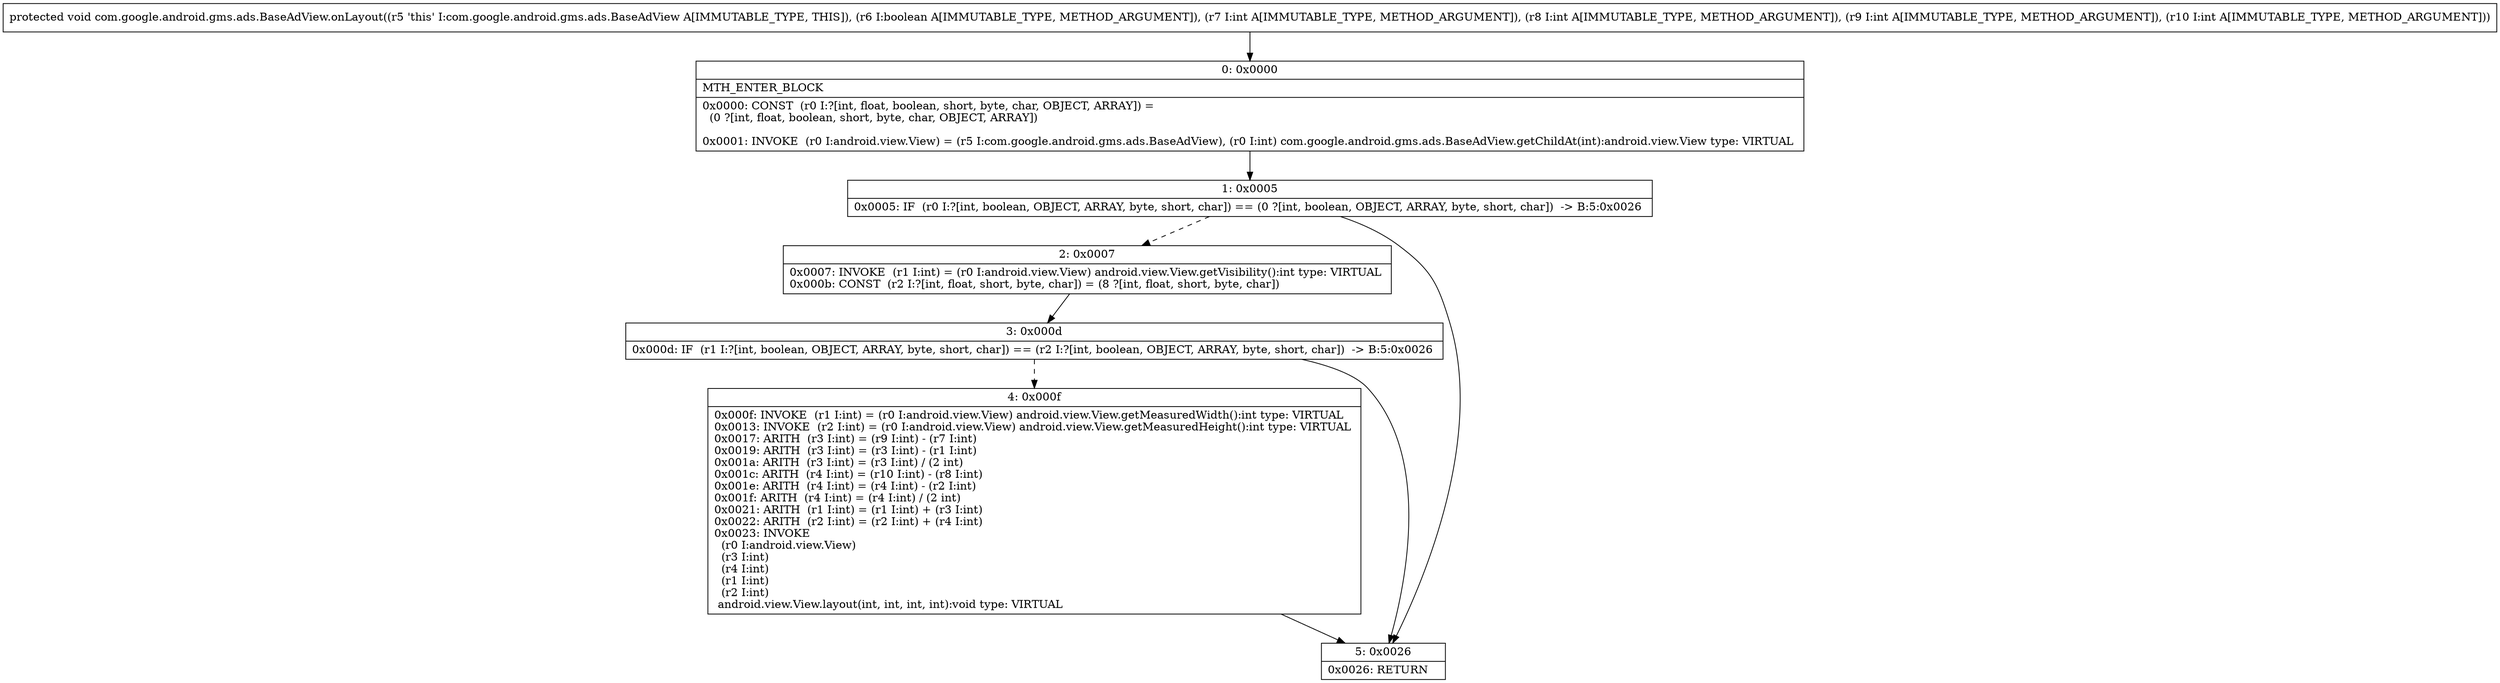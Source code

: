 digraph "CFG forcom.google.android.gms.ads.BaseAdView.onLayout(ZIIII)V" {
Node_0 [shape=record,label="{0\:\ 0x0000|MTH_ENTER_BLOCK\l|0x0000: CONST  (r0 I:?[int, float, boolean, short, byte, char, OBJECT, ARRAY]) = \l  (0 ?[int, float, boolean, short, byte, char, OBJECT, ARRAY])\l \l0x0001: INVOKE  (r0 I:android.view.View) = (r5 I:com.google.android.gms.ads.BaseAdView), (r0 I:int) com.google.android.gms.ads.BaseAdView.getChildAt(int):android.view.View type: VIRTUAL \l}"];
Node_1 [shape=record,label="{1\:\ 0x0005|0x0005: IF  (r0 I:?[int, boolean, OBJECT, ARRAY, byte, short, char]) == (0 ?[int, boolean, OBJECT, ARRAY, byte, short, char])  \-\> B:5:0x0026 \l}"];
Node_2 [shape=record,label="{2\:\ 0x0007|0x0007: INVOKE  (r1 I:int) = (r0 I:android.view.View) android.view.View.getVisibility():int type: VIRTUAL \l0x000b: CONST  (r2 I:?[int, float, short, byte, char]) = (8 ?[int, float, short, byte, char]) \l}"];
Node_3 [shape=record,label="{3\:\ 0x000d|0x000d: IF  (r1 I:?[int, boolean, OBJECT, ARRAY, byte, short, char]) == (r2 I:?[int, boolean, OBJECT, ARRAY, byte, short, char])  \-\> B:5:0x0026 \l}"];
Node_4 [shape=record,label="{4\:\ 0x000f|0x000f: INVOKE  (r1 I:int) = (r0 I:android.view.View) android.view.View.getMeasuredWidth():int type: VIRTUAL \l0x0013: INVOKE  (r2 I:int) = (r0 I:android.view.View) android.view.View.getMeasuredHeight():int type: VIRTUAL \l0x0017: ARITH  (r3 I:int) = (r9 I:int) \- (r7 I:int) \l0x0019: ARITH  (r3 I:int) = (r3 I:int) \- (r1 I:int) \l0x001a: ARITH  (r3 I:int) = (r3 I:int) \/ (2 int) \l0x001c: ARITH  (r4 I:int) = (r10 I:int) \- (r8 I:int) \l0x001e: ARITH  (r4 I:int) = (r4 I:int) \- (r2 I:int) \l0x001f: ARITH  (r4 I:int) = (r4 I:int) \/ (2 int) \l0x0021: ARITH  (r1 I:int) = (r1 I:int) + (r3 I:int) \l0x0022: ARITH  (r2 I:int) = (r2 I:int) + (r4 I:int) \l0x0023: INVOKE  \l  (r0 I:android.view.View)\l  (r3 I:int)\l  (r4 I:int)\l  (r1 I:int)\l  (r2 I:int)\l android.view.View.layout(int, int, int, int):void type: VIRTUAL \l}"];
Node_5 [shape=record,label="{5\:\ 0x0026|0x0026: RETURN   \l}"];
MethodNode[shape=record,label="{protected void com.google.android.gms.ads.BaseAdView.onLayout((r5 'this' I:com.google.android.gms.ads.BaseAdView A[IMMUTABLE_TYPE, THIS]), (r6 I:boolean A[IMMUTABLE_TYPE, METHOD_ARGUMENT]), (r7 I:int A[IMMUTABLE_TYPE, METHOD_ARGUMENT]), (r8 I:int A[IMMUTABLE_TYPE, METHOD_ARGUMENT]), (r9 I:int A[IMMUTABLE_TYPE, METHOD_ARGUMENT]), (r10 I:int A[IMMUTABLE_TYPE, METHOD_ARGUMENT])) }"];
MethodNode -> Node_0;
Node_0 -> Node_1;
Node_1 -> Node_2[style=dashed];
Node_1 -> Node_5;
Node_2 -> Node_3;
Node_3 -> Node_4[style=dashed];
Node_3 -> Node_5;
Node_4 -> Node_5;
}

